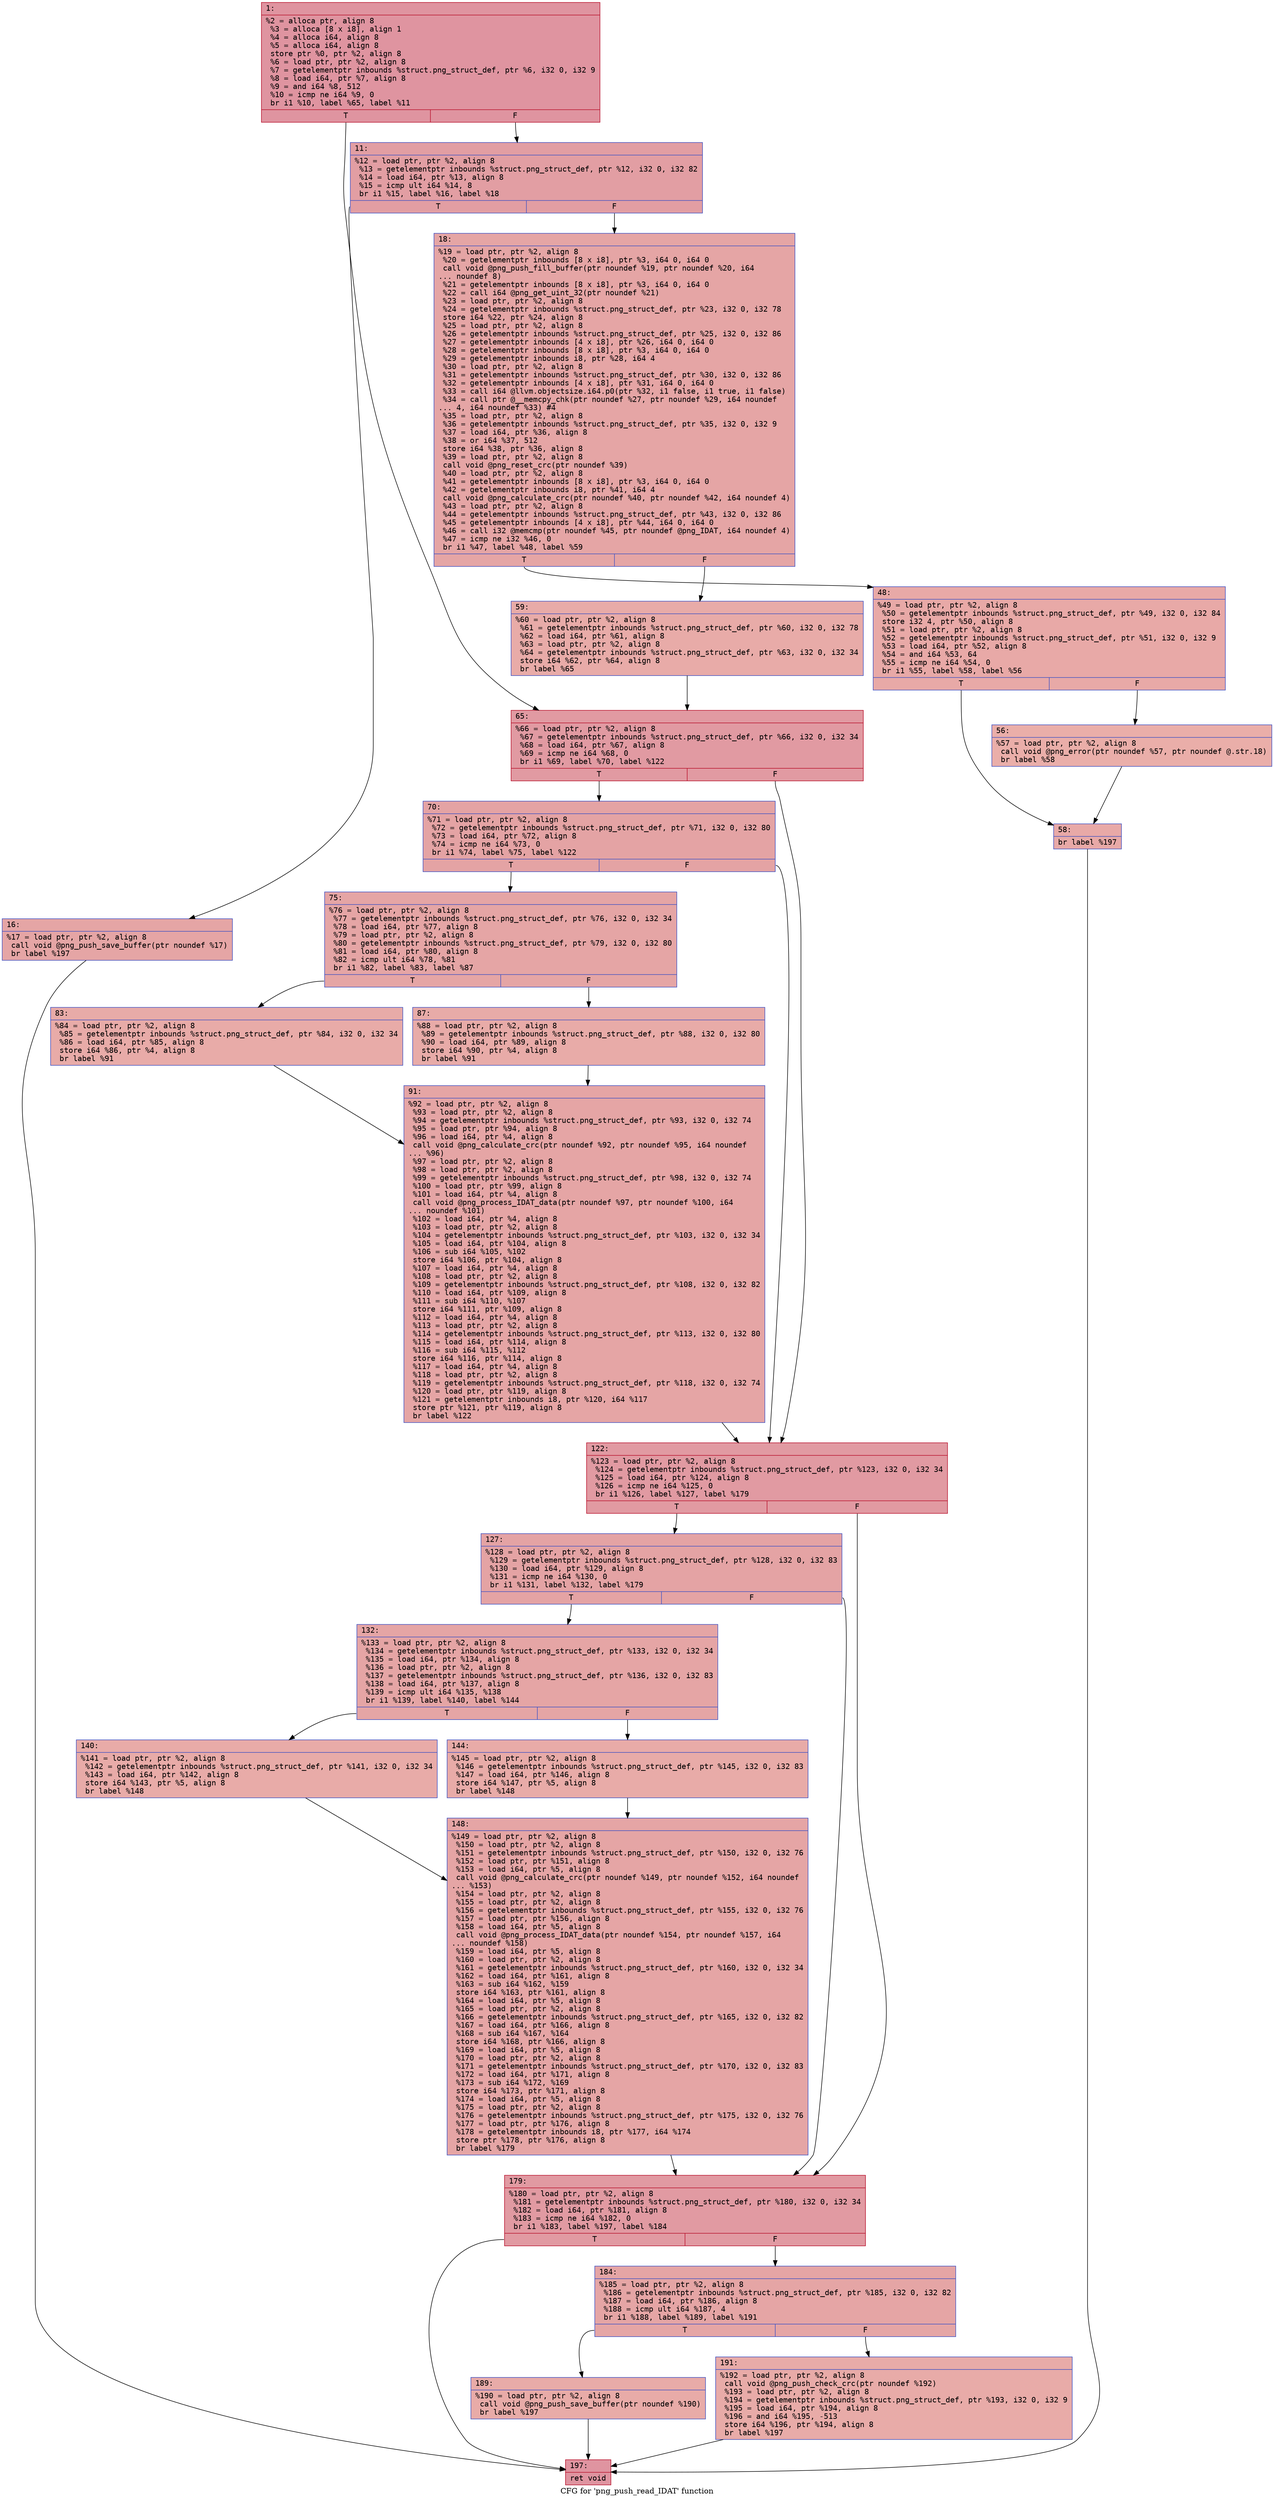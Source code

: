 digraph "CFG for 'png_push_read_IDAT' function" {
	label="CFG for 'png_push_read_IDAT' function";

	Node0x6000037f9360 [shape=record,color="#b70d28ff", style=filled, fillcolor="#b70d2870" fontname="Courier",label="{1:\l|  %2 = alloca ptr, align 8\l  %3 = alloca [8 x i8], align 1\l  %4 = alloca i64, align 8\l  %5 = alloca i64, align 8\l  store ptr %0, ptr %2, align 8\l  %6 = load ptr, ptr %2, align 8\l  %7 = getelementptr inbounds %struct.png_struct_def, ptr %6, i32 0, i32 9\l  %8 = load i64, ptr %7, align 8\l  %9 = and i64 %8, 512\l  %10 = icmp ne i64 %9, 0\l  br i1 %10, label %65, label %11\l|{<s0>T|<s1>F}}"];
	Node0x6000037f9360:s0 -> Node0x6000037f95e0[tooltip="1 -> 65\nProbability 50.00%" ];
	Node0x6000037f9360:s1 -> Node0x6000037f93b0[tooltip="1 -> 11\nProbability 50.00%" ];
	Node0x6000037f93b0 [shape=record,color="#3d50c3ff", style=filled, fillcolor="#be242e70" fontname="Courier",label="{11:\l|  %12 = load ptr, ptr %2, align 8\l  %13 = getelementptr inbounds %struct.png_struct_def, ptr %12, i32 0, i32 82\l  %14 = load i64, ptr %13, align 8\l  %15 = icmp ult i64 %14, 8\l  br i1 %15, label %16, label %18\l|{<s0>T|<s1>F}}"];
	Node0x6000037f93b0:s0 -> Node0x6000037f9400[tooltip="11 -> 16\nProbability 50.00%" ];
	Node0x6000037f93b0:s1 -> Node0x6000037f9450[tooltip="11 -> 18\nProbability 50.00%" ];
	Node0x6000037f9400 [shape=record,color="#3d50c3ff", style=filled, fillcolor="#c5333470" fontname="Courier",label="{16:\l|  %17 = load ptr, ptr %2, align 8\l  call void @png_push_save_buffer(ptr noundef %17)\l  br label %197\l}"];
	Node0x6000037f9400 -> Node0x6000037f9ae0[tooltip="16 -> 197\nProbability 100.00%" ];
	Node0x6000037f9450 [shape=record,color="#3d50c3ff", style=filled, fillcolor="#c5333470" fontname="Courier",label="{18:\l|  %19 = load ptr, ptr %2, align 8\l  %20 = getelementptr inbounds [8 x i8], ptr %3, i64 0, i64 0\l  call void @png_push_fill_buffer(ptr noundef %19, ptr noundef %20, i64\l... noundef 8)\l  %21 = getelementptr inbounds [8 x i8], ptr %3, i64 0, i64 0\l  %22 = call i64 @png_get_uint_32(ptr noundef %21)\l  %23 = load ptr, ptr %2, align 8\l  %24 = getelementptr inbounds %struct.png_struct_def, ptr %23, i32 0, i32 78\l  store i64 %22, ptr %24, align 8\l  %25 = load ptr, ptr %2, align 8\l  %26 = getelementptr inbounds %struct.png_struct_def, ptr %25, i32 0, i32 86\l  %27 = getelementptr inbounds [4 x i8], ptr %26, i64 0, i64 0\l  %28 = getelementptr inbounds [8 x i8], ptr %3, i64 0, i64 0\l  %29 = getelementptr inbounds i8, ptr %28, i64 4\l  %30 = load ptr, ptr %2, align 8\l  %31 = getelementptr inbounds %struct.png_struct_def, ptr %30, i32 0, i32 86\l  %32 = getelementptr inbounds [4 x i8], ptr %31, i64 0, i64 0\l  %33 = call i64 @llvm.objectsize.i64.p0(ptr %32, i1 false, i1 true, i1 false)\l  %34 = call ptr @__memcpy_chk(ptr noundef %27, ptr noundef %29, i64 noundef\l... 4, i64 noundef %33) #4\l  %35 = load ptr, ptr %2, align 8\l  %36 = getelementptr inbounds %struct.png_struct_def, ptr %35, i32 0, i32 9\l  %37 = load i64, ptr %36, align 8\l  %38 = or i64 %37, 512\l  store i64 %38, ptr %36, align 8\l  %39 = load ptr, ptr %2, align 8\l  call void @png_reset_crc(ptr noundef %39)\l  %40 = load ptr, ptr %2, align 8\l  %41 = getelementptr inbounds [8 x i8], ptr %3, i64 0, i64 0\l  %42 = getelementptr inbounds i8, ptr %41, i64 4\l  call void @png_calculate_crc(ptr noundef %40, ptr noundef %42, i64 noundef 4)\l  %43 = load ptr, ptr %2, align 8\l  %44 = getelementptr inbounds %struct.png_struct_def, ptr %43, i32 0, i32 86\l  %45 = getelementptr inbounds [4 x i8], ptr %44, i64 0, i64 0\l  %46 = call i32 @memcmp(ptr noundef %45, ptr noundef @png_IDAT, i64 noundef 4)\l  %47 = icmp ne i32 %46, 0\l  br i1 %47, label %48, label %59\l|{<s0>T|<s1>F}}"];
	Node0x6000037f9450:s0 -> Node0x6000037f94a0[tooltip="18 -> 48\nProbability 62.50%" ];
	Node0x6000037f9450:s1 -> Node0x6000037f9590[tooltip="18 -> 59\nProbability 37.50%" ];
	Node0x6000037f94a0 [shape=record,color="#3d50c3ff", style=filled, fillcolor="#ca3b3770" fontname="Courier",label="{48:\l|  %49 = load ptr, ptr %2, align 8\l  %50 = getelementptr inbounds %struct.png_struct_def, ptr %49, i32 0, i32 84\l  store i32 4, ptr %50, align 8\l  %51 = load ptr, ptr %2, align 8\l  %52 = getelementptr inbounds %struct.png_struct_def, ptr %51, i32 0, i32 9\l  %53 = load i64, ptr %52, align 8\l  %54 = and i64 %53, 64\l  %55 = icmp ne i64 %54, 0\l  br i1 %55, label %58, label %56\l|{<s0>T|<s1>F}}"];
	Node0x6000037f94a0:s0 -> Node0x6000037f9540[tooltip="48 -> 58\nProbability 50.00%" ];
	Node0x6000037f94a0:s1 -> Node0x6000037f94f0[tooltip="48 -> 56\nProbability 50.00%" ];
	Node0x6000037f94f0 [shape=record,color="#3d50c3ff", style=filled, fillcolor="#d0473d70" fontname="Courier",label="{56:\l|  %57 = load ptr, ptr %2, align 8\l  call void @png_error(ptr noundef %57, ptr noundef @.str.18)\l  br label %58\l}"];
	Node0x6000037f94f0 -> Node0x6000037f9540[tooltip="56 -> 58\nProbability 100.00%" ];
	Node0x6000037f9540 [shape=record,color="#3d50c3ff", style=filled, fillcolor="#ca3b3770" fontname="Courier",label="{58:\l|  br label %197\l}"];
	Node0x6000037f9540 -> Node0x6000037f9ae0[tooltip="58 -> 197\nProbability 100.00%" ];
	Node0x6000037f9590 [shape=record,color="#3d50c3ff", style=filled, fillcolor="#cc403a70" fontname="Courier",label="{59:\l|  %60 = load ptr, ptr %2, align 8\l  %61 = getelementptr inbounds %struct.png_struct_def, ptr %60, i32 0, i32 78\l  %62 = load i64, ptr %61, align 8\l  %63 = load ptr, ptr %2, align 8\l  %64 = getelementptr inbounds %struct.png_struct_def, ptr %63, i32 0, i32 34\l  store i64 %62, ptr %64, align 8\l  br label %65\l}"];
	Node0x6000037f9590 -> Node0x6000037f95e0[tooltip="59 -> 65\nProbability 100.00%" ];
	Node0x6000037f95e0 [shape=record,color="#b70d28ff", style=filled, fillcolor="#bb1b2c70" fontname="Courier",label="{65:\l|  %66 = load ptr, ptr %2, align 8\l  %67 = getelementptr inbounds %struct.png_struct_def, ptr %66, i32 0, i32 34\l  %68 = load i64, ptr %67, align 8\l  %69 = icmp ne i64 %68, 0\l  br i1 %69, label %70, label %122\l|{<s0>T|<s1>F}}"];
	Node0x6000037f95e0:s0 -> Node0x6000037f9630[tooltip="65 -> 70\nProbability 62.50%" ];
	Node0x6000037f95e0:s1 -> Node0x6000037f97c0[tooltip="65 -> 122\nProbability 37.50%" ];
	Node0x6000037f9630 [shape=record,color="#3d50c3ff", style=filled, fillcolor="#c32e3170" fontname="Courier",label="{70:\l|  %71 = load ptr, ptr %2, align 8\l  %72 = getelementptr inbounds %struct.png_struct_def, ptr %71, i32 0, i32 80\l  %73 = load i64, ptr %72, align 8\l  %74 = icmp ne i64 %73, 0\l  br i1 %74, label %75, label %122\l|{<s0>T|<s1>F}}"];
	Node0x6000037f9630:s0 -> Node0x6000037f9680[tooltip="70 -> 75\nProbability 62.50%" ];
	Node0x6000037f9630:s1 -> Node0x6000037f97c0[tooltip="70 -> 122\nProbability 37.50%" ];
	Node0x6000037f9680 [shape=record,color="#3d50c3ff", style=filled, fillcolor="#c5333470" fontname="Courier",label="{75:\l|  %76 = load ptr, ptr %2, align 8\l  %77 = getelementptr inbounds %struct.png_struct_def, ptr %76, i32 0, i32 34\l  %78 = load i64, ptr %77, align 8\l  %79 = load ptr, ptr %2, align 8\l  %80 = getelementptr inbounds %struct.png_struct_def, ptr %79, i32 0, i32 80\l  %81 = load i64, ptr %80, align 8\l  %82 = icmp ult i64 %78, %81\l  br i1 %82, label %83, label %87\l|{<s0>T|<s1>F}}"];
	Node0x6000037f9680:s0 -> Node0x6000037f96d0[tooltip="75 -> 83\nProbability 50.00%" ];
	Node0x6000037f9680:s1 -> Node0x6000037f9720[tooltip="75 -> 87\nProbability 50.00%" ];
	Node0x6000037f96d0 [shape=record,color="#3d50c3ff", style=filled, fillcolor="#cc403a70" fontname="Courier",label="{83:\l|  %84 = load ptr, ptr %2, align 8\l  %85 = getelementptr inbounds %struct.png_struct_def, ptr %84, i32 0, i32 34\l  %86 = load i64, ptr %85, align 8\l  store i64 %86, ptr %4, align 8\l  br label %91\l}"];
	Node0x6000037f96d0 -> Node0x6000037f9770[tooltip="83 -> 91\nProbability 100.00%" ];
	Node0x6000037f9720 [shape=record,color="#3d50c3ff", style=filled, fillcolor="#cc403a70" fontname="Courier",label="{87:\l|  %88 = load ptr, ptr %2, align 8\l  %89 = getelementptr inbounds %struct.png_struct_def, ptr %88, i32 0, i32 80\l  %90 = load i64, ptr %89, align 8\l  store i64 %90, ptr %4, align 8\l  br label %91\l}"];
	Node0x6000037f9720 -> Node0x6000037f9770[tooltip="87 -> 91\nProbability 100.00%" ];
	Node0x6000037f9770 [shape=record,color="#3d50c3ff", style=filled, fillcolor="#c5333470" fontname="Courier",label="{91:\l|  %92 = load ptr, ptr %2, align 8\l  %93 = load ptr, ptr %2, align 8\l  %94 = getelementptr inbounds %struct.png_struct_def, ptr %93, i32 0, i32 74\l  %95 = load ptr, ptr %94, align 8\l  %96 = load i64, ptr %4, align 8\l  call void @png_calculate_crc(ptr noundef %92, ptr noundef %95, i64 noundef\l... %96)\l  %97 = load ptr, ptr %2, align 8\l  %98 = load ptr, ptr %2, align 8\l  %99 = getelementptr inbounds %struct.png_struct_def, ptr %98, i32 0, i32 74\l  %100 = load ptr, ptr %99, align 8\l  %101 = load i64, ptr %4, align 8\l  call void @png_process_IDAT_data(ptr noundef %97, ptr noundef %100, i64\l... noundef %101)\l  %102 = load i64, ptr %4, align 8\l  %103 = load ptr, ptr %2, align 8\l  %104 = getelementptr inbounds %struct.png_struct_def, ptr %103, i32 0, i32 34\l  %105 = load i64, ptr %104, align 8\l  %106 = sub i64 %105, %102\l  store i64 %106, ptr %104, align 8\l  %107 = load i64, ptr %4, align 8\l  %108 = load ptr, ptr %2, align 8\l  %109 = getelementptr inbounds %struct.png_struct_def, ptr %108, i32 0, i32 82\l  %110 = load i64, ptr %109, align 8\l  %111 = sub i64 %110, %107\l  store i64 %111, ptr %109, align 8\l  %112 = load i64, ptr %4, align 8\l  %113 = load ptr, ptr %2, align 8\l  %114 = getelementptr inbounds %struct.png_struct_def, ptr %113, i32 0, i32 80\l  %115 = load i64, ptr %114, align 8\l  %116 = sub i64 %115, %112\l  store i64 %116, ptr %114, align 8\l  %117 = load i64, ptr %4, align 8\l  %118 = load ptr, ptr %2, align 8\l  %119 = getelementptr inbounds %struct.png_struct_def, ptr %118, i32 0, i32 74\l  %120 = load ptr, ptr %119, align 8\l  %121 = getelementptr inbounds i8, ptr %120, i64 %117\l  store ptr %121, ptr %119, align 8\l  br label %122\l}"];
	Node0x6000037f9770 -> Node0x6000037f97c0[tooltip="91 -> 122\nProbability 100.00%" ];
	Node0x6000037f97c0 [shape=record,color="#b70d28ff", style=filled, fillcolor="#bb1b2c70" fontname="Courier",label="{122:\l|  %123 = load ptr, ptr %2, align 8\l  %124 = getelementptr inbounds %struct.png_struct_def, ptr %123, i32 0, i32 34\l  %125 = load i64, ptr %124, align 8\l  %126 = icmp ne i64 %125, 0\l  br i1 %126, label %127, label %179\l|{<s0>T|<s1>F}}"];
	Node0x6000037f97c0:s0 -> Node0x6000037f9810[tooltip="122 -> 127\nProbability 62.50%" ];
	Node0x6000037f97c0:s1 -> Node0x6000037f99a0[tooltip="122 -> 179\nProbability 37.50%" ];
	Node0x6000037f9810 [shape=record,color="#3d50c3ff", style=filled, fillcolor="#c32e3170" fontname="Courier",label="{127:\l|  %128 = load ptr, ptr %2, align 8\l  %129 = getelementptr inbounds %struct.png_struct_def, ptr %128, i32 0, i32 83\l  %130 = load i64, ptr %129, align 8\l  %131 = icmp ne i64 %130, 0\l  br i1 %131, label %132, label %179\l|{<s0>T|<s1>F}}"];
	Node0x6000037f9810:s0 -> Node0x6000037f9860[tooltip="127 -> 132\nProbability 62.50%" ];
	Node0x6000037f9810:s1 -> Node0x6000037f99a0[tooltip="127 -> 179\nProbability 37.50%" ];
	Node0x6000037f9860 [shape=record,color="#3d50c3ff", style=filled, fillcolor="#c5333470" fontname="Courier",label="{132:\l|  %133 = load ptr, ptr %2, align 8\l  %134 = getelementptr inbounds %struct.png_struct_def, ptr %133, i32 0, i32 34\l  %135 = load i64, ptr %134, align 8\l  %136 = load ptr, ptr %2, align 8\l  %137 = getelementptr inbounds %struct.png_struct_def, ptr %136, i32 0, i32 83\l  %138 = load i64, ptr %137, align 8\l  %139 = icmp ult i64 %135, %138\l  br i1 %139, label %140, label %144\l|{<s0>T|<s1>F}}"];
	Node0x6000037f9860:s0 -> Node0x6000037f98b0[tooltip="132 -> 140\nProbability 50.00%" ];
	Node0x6000037f9860:s1 -> Node0x6000037f9900[tooltip="132 -> 144\nProbability 50.00%" ];
	Node0x6000037f98b0 [shape=record,color="#3d50c3ff", style=filled, fillcolor="#cc403a70" fontname="Courier",label="{140:\l|  %141 = load ptr, ptr %2, align 8\l  %142 = getelementptr inbounds %struct.png_struct_def, ptr %141, i32 0, i32 34\l  %143 = load i64, ptr %142, align 8\l  store i64 %143, ptr %5, align 8\l  br label %148\l}"];
	Node0x6000037f98b0 -> Node0x6000037f9950[tooltip="140 -> 148\nProbability 100.00%" ];
	Node0x6000037f9900 [shape=record,color="#3d50c3ff", style=filled, fillcolor="#cc403a70" fontname="Courier",label="{144:\l|  %145 = load ptr, ptr %2, align 8\l  %146 = getelementptr inbounds %struct.png_struct_def, ptr %145, i32 0, i32 83\l  %147 = load i64, ptr %146, align 8\l  store i64 %147, ptr %5, align 8\l  br label %148\l}"];
	Node0x6000037f9900 -> Node0x6000037f9950[tooltip="144 -> 148\nProbability 100.00%" ];
	Node0x6000037f9950 [shape=record,color="#3d50c3ff", style=filled, fillcolor="#c5333470" fontname="Courier",label="{148:\l|  %149 = load ptr, ptr %2, align 8\l  %150 = load ptr, ptr %2, align 8\l  %151 = getelementptr inbounds %struct.png_struct_def, ptr %150, i32 0, i32 76\l  %152 = load ptr, ptr %151, align 8\l  %153 = load i64, ptr %5, align 8\l  call void @png_calculate_crc(ptr noundef %149, ptr noundef %152, i64 noundef\l... %153)\l  %154 = load ptr, ptr %2, align 8\l  %155 = load ptr, ptr %2, align 8\l  %156 = getelementptr inbounds %struct.png_struct_def, ptr %155, i32 0, i32 76\l  %157 = load ptr, ptr %156, align 8\l  %158 = load i64, ptr %5, align 8\l  call void @png_process_IDAT_data(ptr noundef %154, ptr noundef %157, i64\l... noundef %158)\l  %159 = load i64, ptr %5, align 8\l  %160 = load ptr, ptr %2, align 8\l  %161 = getelementptr inbounds %struct.png_struct_def, ptr %160, i32 0, i32 34\l  %162 = load i64, ptr %161, align 8\l  %163 = sub i64 %162, %159\l  store i64 %163, ptr %161, align 8\l  %164 = load i64, ptr %5, align 8\l  %165 = load ptr, ptr %2, align 8\l  %166 = getelementptr inbounds %struct.png_struct_def, ptr %165, i32 0, i32 82\l  %167 = load i64, ptr %166, align 8\l  %168 = sub i64 %167, %164\l  store i64 %168, ptr %166, align 8\l  %169 = load i64, ptr %5, align 8\l  %170 = load ptr, ptr %2, align 8\l  %171 = getelementptr inbounds %struct.png_struct_def, ptr %170, i32 0, i32 83\l  %172 = load i64, ptr %171, align 8\l  %173 = sub i64 %172, %169\l  store i64 %173, ptr %171, align 8\l  %174 = load i64, ptr %5, align 8\l  %175 = load ptr, ptr %2, align 8\l  %176 = getelementptr inbounds %struct.png_struct_def, ptr %175, i32 0, i32 76\l  %177 = load ptr, ptr %176, align 8\l  %178 = getelementptr inbounds i8, ptr %177, i64 %174\l  store ptr %178, ptr %176, align 8\l  br label %179\l}"];
	Node0x6000037f9950 -> Node0x6000037f99a0[tooltip="148 -> 179\nProbability 100.00%" ];
	Node0x6000037f99a0 [shape=record,color="#b70d28ff", style=filled, fillcolor="#bb1b2c70" fontname="Courier",label="{179:\l|  %180 = load ptr, ptr %2, align 8\l  %181 = getelementptr inbounds %struct.png_struct_def, ptr %180, i32 0, i32 34\l  %182 = load i64, ptr %181, align 8\l  %183 = icmp ne i64 %182, 0\l  br i1 %183, label %197, label %184\l|{<s0>T|<s1>F}}"];
	Node0x6000037f99a0:s0 -> Node0x6000037f9ae0[tooltip="179 -> 197\nProbability 62.50%" ];
	Node0x6000037f99a0:s1 -> Node0x6000037f99f0[tooltip="179 -> 184\nProbability 37.50%" ];
	Node0x6000037f99f0 [shape=record,color="#3d50c3ff", style=filled, fillcolor="#c5333470" fontname="Courier",label="{184:\l|  %185 = load ptr, ptr %2, align 8\l  %186 = getelementptr inbounds %struct.png_struct_def, ptr %185, i32 0, i32 82\l  %187 = load i64, ptr %186, align 8\l  %188 = icmp ult i64 %187, 4\l  br i1 %188, label %189, label %191\l|{<s0>T|<s1>F}}"];
	Node0x6000037f99f0:s0 -> Node0x6000037f9a40[tooltip="184 -> 189\nProbability 50.00%" ];
	Node0x6000037f99f0:s1 -> Node0x6000037f9a90[tooltip="184 -> 191\nProbability 50.00%" ];
	Node0x6000037f9a40 [shape=record,color="#3d50c3ff", style=filled, fillcolor="#cc403a70" fontname="Courier",label="{189:\l|  %190 = load ptr, ptr %2, align 8\l  call void @png_push_save_buffer(ptr noundef %190)\l  br label %197\l}"];
	Node0x6000037f9a40 -> Node0x6000037f9ae0[tooltip="189 -> 197\nProbability 100.00%" ];
	Node0x6000037f9a90 [shape=record,color="#3d50c3ff", style=filled, fillcolor="#cc403a70" fontname="Courier",label="{191:\l|  %192 = load ptr, ptr %2, align 8\l  call void @png_push_check_crc(ptr noundef %192)\l  %193 = load ptr, ptr %2, align 8\l  %194 = getelementptr inbounds %struct.png_struct_def, ptr %193, i32 0, i32 9\l  %195 = load i64, ptr %194, align 8\l  %196 = and i64 %195, -513\l  store i64 %196, ptr %194, align 8\l  br label %197\l}"];
	Node0x6000037f9a90 -> Node0x6000037f9ae0[tooltip="191 -> 197\nProbability 100.00%" ];
	Node0x6000037f9ae0 [shape=record,color="#b70d28ff", style=filled, fillcolor="#b70d2870" fontname="Courier",label="{197:\l|  ret void\l}"];
}
